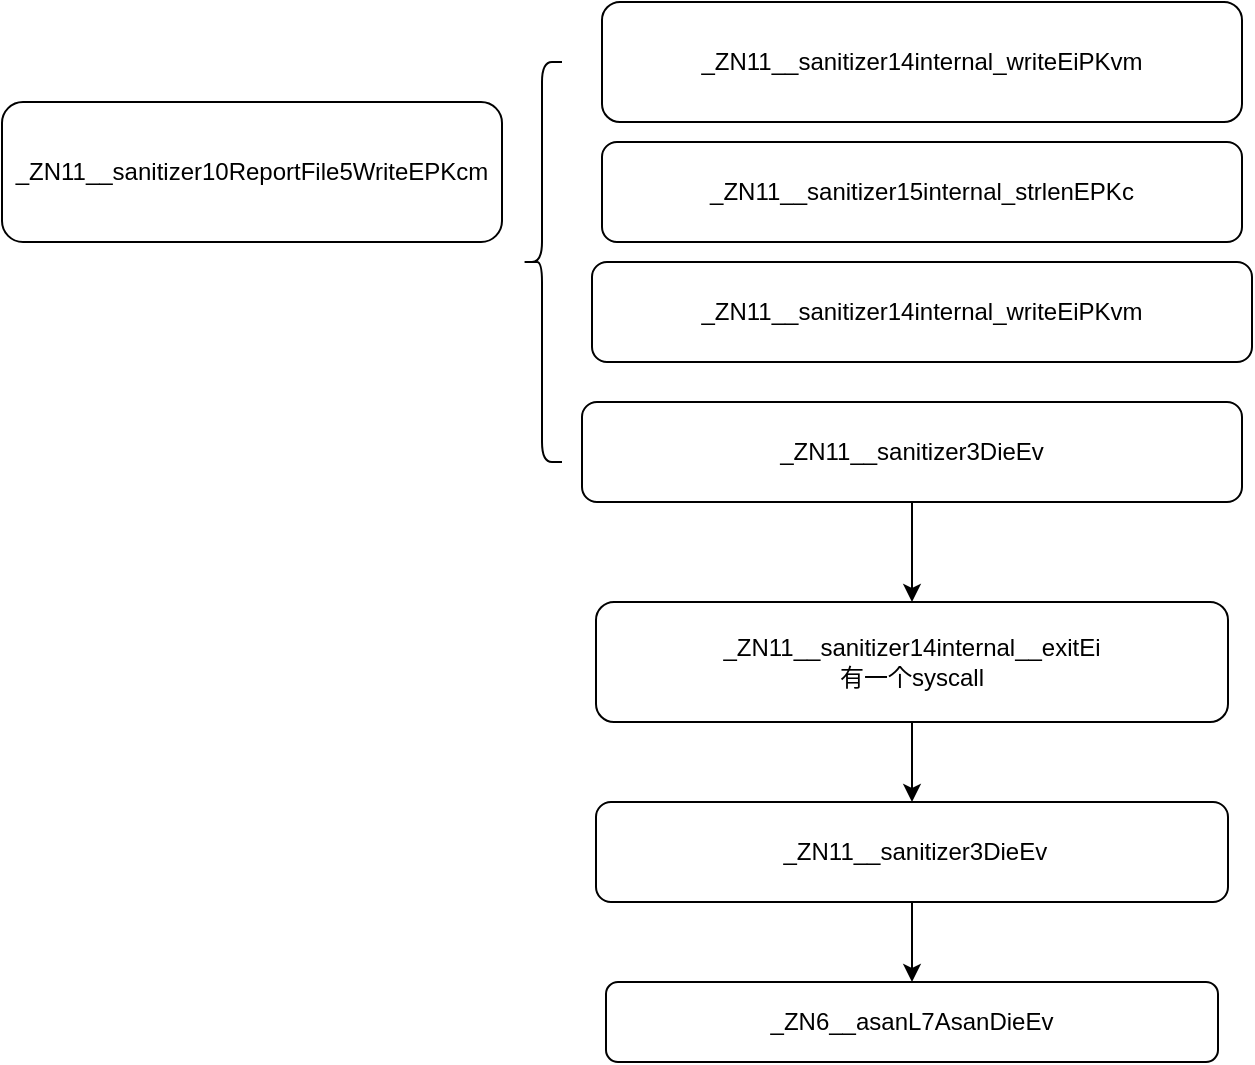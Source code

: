 <mxfile version="26.0.6">
  <diagram name="第 1 页" id="SyAMaVtlt1BhlXAUfKmn">
    <mxGraphModel dx="2074" dy="1132" grid="1" gridSize="10" guides="1" tooltips="1" connect="1" arrows="1" fold="1" page="1" pageScale="1" pageWidth="827" pageHeight="1169" math="0" shadow="0">
      <root>
        <mxCell id="0" />
        <mxCell id="1" parent="0" />
        <mxCell id="1MdLU0vDJq-VRHO7tV_q-1" value="_ZN11__sanitizer10ReportFile5WriteEPKcm" style="rounded=1;whiteSpace=wrap;html=1;" vertex="1" parent="1">
          <mxGeometry x="50" y="670" width="250" height="70" as="geometry" />
        </mxCell>
        <mxCell id="1MdLU0vDJq-VRHO7tV_q-2" value="" style="shape=curlyBracket;whiteSpace=wrap;html=1;rounded=1;labelPosition=left;verticalLabelPosition=middle;align=right;verticalAlign=middle;size=0.5;" vertex="1" parent="1">
          <mxGeometry x="310" y="650" width="20" height="200" as="geometry" />
        </mxCell>
        <mxCell id="1MdLU0vDJq-VRHO7tV_q-3" value="_ZN11__sanitizer14internal_writeEiPKvm" style="rounded=1;whiteSpace=wrap;html=1;" vertex="1" parent="1">
          <mxGeometry x="350" y="620" width="320" height="60" as="geometry" />
        </mxCell>
        <mxCell id="1MdLU0vDJq-VRHO7tV_q-4" value="_ZN11__sanitizer15internal_strlenEPKc" style="rounded=1;whiteSpace=wrap;html=1;" vertex="1" parent="1">
          <mxGeometry x="350" y="690" width="320" height="50" as="geometry" />
        </mxCell>
        <mxCell id="1MdLU0vDJq-VRHO7tV_q-5" value="_ZN11__sanitizer14internal_writeEiPKvm" style="rounded=1;whiteSpace=wrap;html=1;" vertex="1" parent="1">
          <mxGeometry x="345" y="750" width="330" height="50" as="geometry" />
        </mxCell>
        <mxCell id="1MdLU0vDJq-VRHO7tV_q-8" value="" style="edgeStyle=orthogonalEdgeStyle;rounded=0;orthogonalLoop=1;jettySize=auto;html=1;" edge="1" parent="1" source="1MdLU0vDJq-VRHO7tV_q-6" target="1MdLU0vDJq-VRHO7tV_q-7">
          <mxGeometry relative="1" as="geometry" />
        </mxCell>
        <mxCell id="1MdLU0vDJq-VRHO7tV_q-6" value="_ZN11__sanitizer3DieEv" style="rounded=1;whiteSpace=wrap;html=1;" vertex="1" parent="1">
          <mxGeometry x="340" y="820" width="330" height="50" as="geometry" />
        </mxCell>
        <mxCell id="1MdLU0vDJq-VRHO7tV_q-12" value="" style="edgeStyle=orthogonalEdgeStyle;rounded=0;orthogonalLoop=1;jettySize=auto;html=1;" edge="1" parent="1" source="1MdLU0vDJq-VRHO7tV_q-7" target="1MdLU0vDJq-VRHO7tV_q-11">
          <mxGeometry relative="1" as="geometry" />
        </mxCell>
        <mxCell id="1MdLU0vDJq-VRHO7tV_q-7" value="_ZN11__sanitizer14internal__exitEi&lt;div&gt;有一个syscall&lt;/div&gt;" style="rounded=1;whiteSpace=wrap;html=1;" vertex="1" parent="1">
          <mxGeometry x="347" y="920" width="316" height="60" as="geometry" />
        </mxCell>
        <mxCell id="1MdLU0vDJq-VRHO7tV_q-14" value="" style="edgeStyle=orthogonalEdgeStyle;rounded=0;orthogonalLoop=1;jettySize=auto;html=1;" edge="1" parent="1" source="1MdLU0vDJq-VRHO7tV_q-11" target="1MdLU0vDJq-VRHO7tV_q-13">
          <mxGeometry relative="1" as="geometry" />
        </mxCell>
        <mxCell id="1MdLU0vDJq-VRHO7tV_q-11" value="&amp;nbsp;_ZN11__sanitizer3DieEv" style="rounded=1;whiteSpace=wrap;html=1;" vertex="1" parent="1">
          <mxGeometry x="347" y="1020" width="316" height="50" as="geometry" />
        </mxCell>
        <mxCell id="1MdLU0vDJq-VRHO7tV_q-13" value="_ZN6__asanL7AsanDieEv" style="rounded=1;whiteSpace=wrap;html=1;" vertex="1" parent="1">
          <mxGeometry x="352" y="1110" width="306" height="40" as="geometry" />
        </mxCell>
      </root>
    </mxGraphModel>
  </diagram>
</mxfile>
